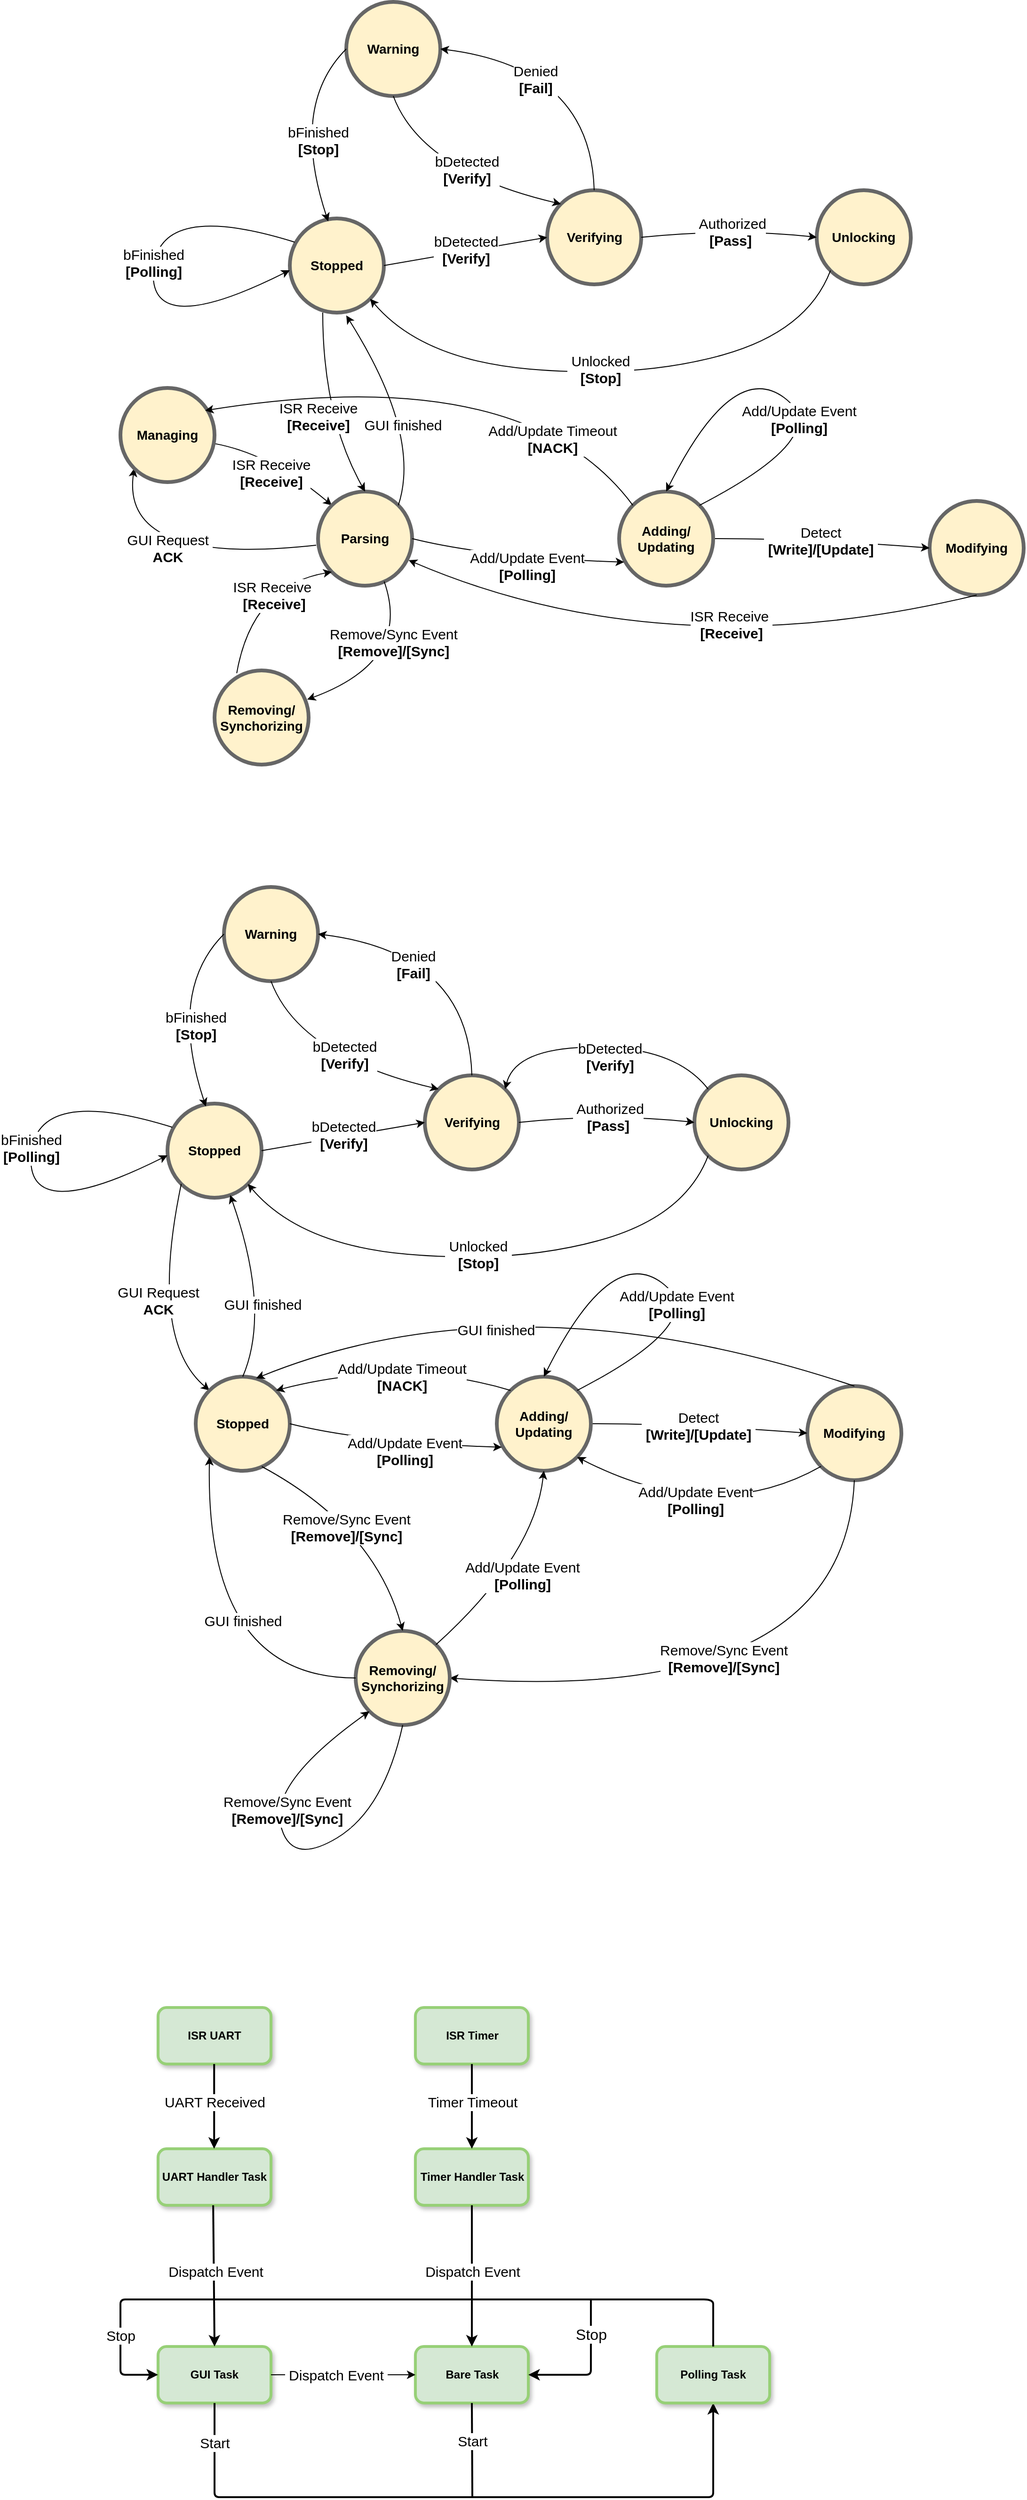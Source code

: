 <mxfile version="22.1.7" type="github">
  <diagram name="Page-1" id="Pe6wvTVroKXz1nydE84b">
    <mxGraphModel dx="584" dy="870" grid="1" gridSize="10" guides="1" tooltips="1" connect="1" arrows="1" fold="1" page="1" pageScale="1" pageWidth="850" pageHeight="1100" math="0" shadow="0">
      <root>
        <mxCell id="0" />
        <mxCell id="1" parent="0" />
        <mxCell id="ro7r4kzSWEUVGJ4_JKQd-2" value="&lt;font style=&quot;font-size: 14px;&quot;&gt;&lt;b&gt;Warning&lt;br&gt;&lt;/b&gt;&lt;/font&gt;" style="ellipse;whiteSpace=wrap;html=1;aspect=fixed;strokeWidth=4;fillColor=#fff2cc;strokeColor=#666666;" parent="1" vertex="1">
          <mxGeometry x="1460" y="190" width="100" height="100" as="geometry" />
        </mxCell>
        <mxCell id="ro7r4kzSWEUVGJ4_JKQd-3" value="&lt;font style=&quot;font-size: 14px;&quot;&gt;&lt;b&gt;Unlocking&lt;/b&gt;&lt;/font&gt;" style="ellipse;whiteSpace=wrap;html=1;aspect=fixed;strokeWidth=4;fillColor=#fff2cc;strokeColor=#666666;" parent="1" vertex="1">
          <mxGeometry x="1960" y="390" width="100" height="100" as="geometry" />
        </mxCell>
        <mxCell id="ro7r4kzSWEUVGJ4_JKQd-4" value="&lt;font style=&quot;font-size: 14px;&quot;&gt;&lt;b&gt;Verifying&lt;/b&gt;&lt;/font&gt;" style="ellipse;whiteSpace=wrap;html=1;aspect=fixed;strokeWidth=4;fillColor=#fff2cc;strokeColor=#666666;" parent="1" vertex="1">
          <mxGeometry x="1673.5" y="390" width="100" height="100" as="geometry" />
        </mxCell>
        <mxCell id="ro7r4kzSWEUVGJ4_JKQd-5" value="&lt;font style=&quot;font-size: 14px;&quot;&gt;&lt;b&gt;Stopped&lt;/b&gt;&lt;/font&gt;" style="ellipse;whiteSpace=wrap;html=1;aspect=fixed;strokeWidth=4;fillColor=#fff2cc;strokeColor=#666666;" parent="1" vertex="1">
          <mxGeometry x="1400" y="420" width="100" height="100" as="geometry" />
        </mxCell>
        <mxCell id="ro7r4kzSWEUVGJ4_JKQd-6" value="" style="curved=1;endArrow=classic;html=1;rounded=0;exitX=0.5;exitY=0;exitDx=0;exitDy=0;entryX=1;entryY=0.5;entryDx=0;entryDy=0;" parent="1" source="ro7r4kzSWEUVGJ4_JKQd-4" target="ro7r4kzSWEUVGJ4_JKQd-2" edge="1">
          <mxGeometry width="50" height="50" relative="1" as="geometry">
            <mxPoint x="1790" y="430" as="sourcePoint" />
            <mxPoint x="1840" y="380" as="targetPoint" />
            <Array as="points">
              <mxPoint x="1720" y="260" />
            </Array>
          </mxGeometry>
        </mxCell>
        <mxCell id="ro7r4kzSWEUVGJ4_JKQd-7" value="&lt;font style=&quot;font-size: 15px;&quot;&gt;Denied&lt;br&gt;&lt;b&gt;[Fail]&lt;/b&gt;&lt;br&gt;&lt;/font&gt;" style="edgeLabel;html=1;align=center;verticalAlign=middle;resizable=0;points=[];" parent="ro7r4kzSWEUVGJ4_JKQd-6" vertex="1" connectable="0">
          <mxGeometry x="0.053" y="5" relative="1" as="geometry">
            <mxPoint x="-35" y="10" as="offset" />
          </mxGeometry>
        </mxCell>
        <mxCell id="ro7r4kzSWEUVGJ4_JKQd-8" value="" style="curved=1;endArrow=classic;html=1;rounded=0;exitX=1;exitY=0.5;exitDx=0;exitDy=0;entryX=0;entryY=0.5;entryDx=0;entryDy=0;" parent="1" source="ro7r4kzSWEUVGJ4_JKQd-4" target="ro7r4kzSWEUVGJ4_JKQd-3" edge="1">
          <mxGeometry width="50" height="50" relative="1" as="geometry">
            <mxPoint x="1790" y="430" as="sourcePoint" />
            <mxPoint x="1840" y="380" as="targetPoint" />
            <Array as="points">
              <mxPoint x="1870" y="430" />
            </Array>
          </mxGeometry>
        </mxCell>
        <mxCell id="ro7r4kzSWEUVGJ4_JKQd-9" value="&lt;span style=&quot;font-size: 15px;&quot;&gt;&amp;nbsp;Authorized&lt;br&gt;&lt;b&gt;[Pass]&lt;/b&gt;&lt;br&gt;&lt;/span&gt;" style="edgeLabel;html=1;align=center;verticalAlign=middle;resizable=0;points=[];" parent="ro7r4kzSWEUVGJ4_JKQd-8" vertex="1" connectable="0">
          <mxGeometry x="0.008" y="2" relative="1" as="geometry">
            <mxPoint y="5" as="offset" />
          </mxGeometry>
        </mxCell>
        <mxCell id="ro7r4kzSWEUVGJ4_JKQd-10" value="" style="curved=1;endArrow=classic;html=1;rounded=0;exitX=1;exitY=0.5;exitDx=0;exitDy=0;entryX=0;entryY=0.5;entryDx=0;entryDy=0;" parent="1" source="ro7r4kzSWEUVGJ4_JKQd-5" target="ro7r4kzSWEUVGJ4_JKQd-4" edge="1">
          <mxGeometry width="50" height="50" relative="1" as="geometry">
            <mxPoint x="1390" y="434.5" as="sourcePoint" />
            <mxPoint x="1525.0" y="434.5" as="targetPoint" />
            <Array as="points" />
          </mxGeometry>
        </mxCell>
        <mxCell id="ro7r4kzSWEUVGJ4_JKQd-11" value="&lt;span style=&quot;font-size: 15px;&quot;&gt;bDetected&lt;br&gt;&lt;b&gt;&amp;nbsp;[Verify]&amp;nbsp;&lt;/b&gt;&lt;br&gt;&lt;/span&gt;" style="edgeLabel;html=1;align=center;verticalAlign=middle;resizable=0;points=[];" parent="ro7r4kzSWEUVGJ4_JKQd-10" vertex="1" connectable="0">
          <mxGeometry x="0.008" y="2" relative="1" as="geometry">
            <mxPoint as="offset" />
          </mxGeometry>
        </mxCell>
        <mxCell id="ro7r4kzSWEUVGJ4_JKQd-12" value="" style="curved=1;endArrow=classic;html=1;rounded=0;exitX=0;exitY=0.5;exitDx=0;exitDy=0;entryX=0.408;entryY=0.031;entryDx=0;entryDy=0;entryPerimeter=0;" parent="1" source="ro7r4kzSWEUVGJ4_JKQd-2" target="ro7r4kzSWEUVGJ4_JKQd-5" edge="1">
          <mxGeometry width="50" height="50" relative="1" as="geometry">
            <mxPoint x="1535" y="334" as="sourcePoint" />
            <mxPoint x="1320" y="180" as="targetPoint" />
            <Array as="points">
              <mxPoint x="1400" y="300" />
            </Array>
          </mxGeometry>
        </mxCell>
        <mxCell id="ro7r4kzSWEUVGJ4_JKQd-13" value="&lt;font style=&quot;font-size: 15px;&quot;&gt;bFinished&lt;br&gt;&lt;b style=&quot;border-color: var(--border-color);&quot;&gt;[Stop]&lt;/b&gt;&lt;br&gt;&lt;/font&gt;" style="edgeLabel;html=1;align=center;verticalAlign=middle;resizable=0;points=[];" parent="ro7r4kzSWEUVGJ4_JKQd-12" vertex="1" connectable="0">
          <mxGeometry x="0.053" y="5" relative="1" as="geometry">
            <mxPoint x="16" y="12" as="offset" />
          </mxGeometry>
        </mxCell>
        <mxCell id="ro7r4kzSWEUVGJ4_JKQd-14" value="" style="curved=1;endArrow=classic;html=1;rounded=0;exitX=0;exitY=1;exitDx=0;exitDy=0;entryX=1;entryY=1;entryDx=0;entryDy=0;" parent="1" source="ro7r4kzSWEUVGJ4_JKQd-3" target="ro7r4kzSWEUVGJ4_JKQd-5" edge="1">
          <mxGeometry width="50" height="50" relative="1" as="geometry">
            <mxPoint x="1890" y="480" as="sourcePoint" />
            <mxPoint x="1790" y="640" as="targetPoint" />
            <Array as="points">
              <mxPoint x="1950" y="540" />
              <mxPoint x="1770" y="590" />
              <mxPoint x="1540" y="570" />
            </Array>
          </mxGeometry>
        </mxCell>
        <mxCell id="ro7r4kzSWEUVGJ4_JKQd-15" value="&lt;font style=&quot;font-size: 15px;&quot;&gt;&amp;nbsp;Unlocked&amp;nbsp;&lt;br&gt;&lt;b&gt;[Stop]&lt;/b&gt;&lt;br&gt;&lt;/font&gt;" style="edgeLabel;html=1;align=center;verticalAlign=middle;resizable=0;points=[];" parent="ro7r4kzSWEUVGJ4_JKQd-14" vertex="1" connectable="0">
          <mxGeometry x="0.053" y="5" relative="1" as="geometry">
            <mxPoint x="5" y="-11" as="offset" />
          </mxGeometry>
        </mxCell>
        <mxCell id="ro7r4kzSWEUVGJ4_JKQd-18" value="" style="curved=1;endArrow=classic;html=1;rounded=0;exitX=0.5;exitY=1;exitDx=0;exitDy=0;entryX=0;entryY=0;entryDx=0;entryDy=0;" parent="1" source="ro7r4kzSWEUVGJ4_JKQd-2" target="ro7r4kzSWEUVGJ4_JKQd-4" edge="1">
          <mxGeometry width="50" height="50" relative="1" as="geometry">
            <mxPoint x="1573.5" y="310" as="sourcePoint" />
            <mxPoint x="1768.5" y="310" as="targetPoint" />
            <Array as="points">
              <mxPoint x="1540" y="370" />
            </Array>
          </mxGeometry>
        </mxCell>
        <mxCell id="ro7r4kzSWEUVGJ4_JKQd-19" value="&lt;span style=&quot;font-size: 15px;&quot;&gt;bDetected&lt;br&gt;&lt;b&gt;[Verify]&lt;/b&gt;&lt;br&gt;&lt;/span&gt;" style="edgeLabel;html=1;align=center;verticalAlign=middle;resizable=0;points=[];" parent="ro7r4kzSWEUVGJ4_JKQd-18" vertex="1" connectable="0">
          <mxGeometry x="0.008" y="2" relative="1" as="geometry">
            <mxPoint x="14" y="-8" as="offset" />
          </mxGeometry>
        </mxCell>
        <mxCell id="ro7r4kzSWEUVGJ4_JKQd-22" value="&lt;span style=&quot;font-size: 14px;&quot;&gt;&lt;b&gt;Modifying&lt;/b&gt;&lt;/span&gt;" style="ellipse;whiteSpace=wrap;html=1;aspect=fixed;strokeWidth=4;fillColor=#fff2cc;strokeColor=#666666;" parent="1" vertex="1">
          <mxGeometry x="2080" y="720" width="100" height="100" as="geometry" />
        </mxCell>
        <mxCell id="ro7r4kzSWEUVGJ4_JKQd-23" value="" style="curved=1;endArrow=classic;html=1;rounded=0;exitX=1;exitY=0.5;exitDx=0;exitDy=0;entryX=0;entryY=0.5;entryDx=0;entryDy=0;" parent="1" source="ro7r4kzSWEUVGJ4_JKQd-36" target="ro7r4kzSWEUVGJ4_JKQd-22" edge="1">
          <mxGeometry width="50" height="50" relative="1" as="geometry">
            <mxPoint x="2316.5" y="810" as="sourcePoint" />
            <mxPoint x="2432.5" y="891" as="targetPoint" />
            <Array as="points">
              <mxPoint x="1950" y="760" />
            </Array>
          </mxGeometry>
        </mxCell>
        <mxCell id="ro7r4kzSWEUVGJ4_JKQd-24" value="&lt;font style=&quot;font-size: 15px;&quot;&gt;Detect&lt;br&gt;&lt;b&gt;&amp;nbsp;[Write]/[Update]&amp;nbsp;&lt;/b&gt;&lt;br&gt;&lt;/font&gt;" style="edgeLabel;html=1;align=center;verticalAlign=middle;resizable=0;points=[];" parent="ro7r4kzSWEUVGJ4_JKQd-23" vertex="1" connectable="0">
          <mxGeometry x="0.053" y="5" relative="1" as="geometry">
            <mxPoint x="-8" y="5" as="offset" />
          </mxGeometry>
        </mxCell>
        <mxCell id="ro7r4kzSWEUVGJ4_JKQd-25" value="" style="curved=1;endArrow=classic;html=1;rounded=0;exitX=0.5;exitY=1;exitDx=0;exitDy=0;entryX=0.963;entryY=0.729;entryDx=0;entryDy=0;entryPerimeter=0;" parent="1" source="ro7r4kzSWEUVGJ4_JKQd-22" target="ro7r4kzSWEUVGJ4_JKQd-33" edge="1">
          <mxGeometry width="50" height="50" relative="1" as="geometry">
            <mxPoint x="2100" y="990" as="sourcePoint" />
            <mxPoint x="1520" y="780" as="targetPoint" />
            <Array as="points">
              <mxPoint x="1800" y="900" />
            </Array>
          </mxGeometry>
        </mxCell>
        <mxCell id="ro7r4kzSWEUVGJ4_JKQd-26" value="&lt;span style=&quot;font-size: 15px;&quot;&gt;ISR Receive&amp;nbsp;&lt;br&gt;&lt;b&gt;[Receive]&lt;/b&gt;&lt;br&gt;&lt;/span&gt;" style="edgeLabel;html=1;align=center;verticalAlign=middle;resizable=0;points=[];" parent="ro7r4kzSWEUVGJ4_JKQd-25" vertex="1" connectable="0">
          <mxGeometry x="0.008" y="2" relative="1" as="geometry">
            <mxPoint x="50" y="-47" as="offset" />
          </mxGeometry>
        </mxCell>
        <mxCell id="ro7r4kzSWEUVGJ4_JKQd-27" value="" style="curved=1;endArrow=classic;html=1;rounded=0;entryX=0;entryY=0;entryDx=0;entryDy=0;" parent="1" source="atUizrfXErrDLRUlG1eM-1" target="ro7r4kzSWEUVGJ4_JKQd-33" edge="1">
          <mxGeometry width="50" height="50" relative="1" as="geometry">
            <mxPoint x="1450" y="520" as="sourcePoint" />
            <mxPoint x="1641" y="753" as="targetPoint" />
            <Array as="points">
              <mxPoint x="1380" y="670" />
            </Array>
          </mxGeometry>
        </mxCell>
        <mxCell id="ro7r4kzSWEUVGJ4_JKQd-28" value="&lt;font style=&quot;font-size: 15px;&quot;&gt;&lt;span style=&quot;border-color: var(--border-color);&quot;&gt;ISR Receive&lt;br&gt;&lt;/span&gt;&lt;b style=&quot;border-color: var(--border-color);&quot;&gt;[Receive]&lt;/b&gt;&lt;br&gt;&lt;/font&gt;" style="edgeLabel;html=1;align=center;verticalAlign=middle;resizable=0;points=[];" parent="ro7r4kzSWEUVGJ4_JKQd-27" vertex="1" connectable="0">
          <mxGeometry x="0.053" y="5" relative="1" as="geometry">
            <mxPoint x="-15" y="14" as="offset" />
          </mxGeometry>
        </mxCell>
        <mxCell id="ro7r4kzSWEUVGJ4_JKQd-29" value="" style="curved=1;endArrow=classic;html=1;rounded=0;exitX=0.051;exitY=0.251;exitDx=0;exitDy=0;entryX=0;entryY=1;entryDx=0;entryDy=0;exitPerimeter=0;" parent="1" source="ro7r4kzSWEUVGJ4_JKQd-5" edge="1">
          <mxGeometry width="50" height="50" relative="1" as="geometry">
            <mxPoint x="1385" y="450" as="sourcePoint" />
            <mxPoint x="1400" y="475" as="targetPoint" />
            <Array as="points">
              <mxPoint x="1260" y="400" />
              <mxPoint x="1250" y="550" />
            </Array>
          </mxGeometry>
        </mxCell>
        <mxCell id="ro7r4kzSWEUVGJ4_JKQd-30" value="&lt;font style=&quot;font-size: 15px;&quot;&gt;bFinished&lt;br&gt;&lt;b style=&quot;border-color: var(--border-color);&quot;&gt;[Polling]&lt;/b&gt;&lt;br&gt;&lt;/font&gt;" style="edgeLabel;html=1;align=center;verticalAlign=middle;resizable=0;points=[];" parent="ro7r4kzSWEUVGJ4_JKQd-29" vertex="1" connectable="0">
          <mxGeometry x="0.053" y="5" relative="1" as="geometry">
            <mxPoint x="-4" y="-29" as="offset" />
          </mxGeometry>
        </mxCell>
        <mxCell id="ro7r4kzSWEUVGJ4_JKQd-31" value="" style="curved=1;endArrow=classic;html=1;rounded=0;exitX=-0.02;exitY=0.57;exitDx=0;exitDy=0;entryX=0;entryY=1;entryDx=0;entryDy=0;exitPerimeter=0;" parent="1" source="ro7r4kzSWEUVGJ4_JKQd-33" target="atUizrfXErrDLRUlG1eM-1" edge="1">
          <mxGeometry width="50" height="50" relative="1" as="geometry">
            <mxPoint x="1380.145" y="719.995" as="sourcePoint" />
            <mxPoint x="1400" y="731.44" as="targetPoint" />
            <Array as="points">
              <mxPoint x="1220" y="790" />
            </Array>
          </mxGeometry>
        </mxCell>
        <mxCell id="ro7r4kzSWEUVGJ4_JKQd-32" value="&lt;font style=&quot;font-size: 15px;&quot;&gt;&amp;nbsp;GUI Request&amp;nbsp;&lt;br&gt;&lt;b&gt;&amp;nbsp;ACK&amp;nbsp;&lt;/b&gt;&lt;br&gt;&lt;/font&gt;" style="edgeLabel;html=1;align=center;verticalAlign=middle;resizable=0;points=[];" parent="ro7r4kzSWEUVGJ4_JKQd-31" vertex="1" connectable="0">
          <mxGeometry x="0.053" y="5" relative="1" as="geometry">
            <mxPoint x="6" y="-20" as="offset" />
          </mxGeometry>
        </mxCell>
        <mxCell id="ro7r4kzSWEUVGJ4_JKQd-33" value="&lt;span style=&quot;font-size: 14px;&quot;&gt;&lt;b&gt;Parsing&lt;/b&gt;&lt;/span&gt;" style="ellipse;whiteSpace=wrap;html=1;aspect=fixed;strokeWidth=4;fillColor=#fff2cc;strokeColor=#666666;" parent="1" vertex="1">
          <mxGeometry x="1430" y="710" width="100" height="100" as="geometry" />
        </mxCell>
        <mxCell id="ro7r4kzSWEUVGJ4_JKQd-35" value="&lt;span style=&quot;font-size: 14px;&quot;&gt;&lt;b&gt;Removing/&lt;br&gt;Synchorizing&lt;br&gt;&lt;/b&gt;&lt;/span&gt;" style="ellipse;whiteSpace=wrap;html=1;aspect=fixed;strokeWidth=4;fillColor=#fff2cc;strokeColor=#666666;" parent="1" vertex="1">
          <mxGeometry x="1320" y="900" width="100" height="100" as="geometry" />
        </mxCell>
        <mxCell id="ro7r4kzSWEUVGJ4_JKQd-36" value="&lt;b style=&quot;border-color: var(--border-color); font-size: 14px;&quot;&gt;Adding/&lt;br&gt;Updating&lt;br&gt;&lt;/b&gt;" style="ellipse;whiteSpace=wrap;html=1;aspect=fixed;strokeWidth=4;fillColor=#fff2cc;strokeColor=#666666;" parent="1" vertex="1">
          <mxGeometry x="1750" y="710" width="100" height="100" as="geometry" />
        </mxCell>
        <mxCell id="ro7r4kzSWEUVGJ4_JKQd-37" value="" style="curved=1;endArrow=classic;html=1;rounded=0;exitX=1;exitY=0.5;exitDx=0;exitDy=0;entryX=0.053;entryY=0.75;entryDx=0;entryDy=0;entryPerimeter=0;" parent="1" source="ro7r4kzSWEUVGJ4_JKQd-33" target="ro7r4kzSWEUVGJ4_JKQd-36" edge="1">
          <mxGeometry width="50" height="50" relative="1" as="geometry">
            <mxPoint x="1530" y="770" as="sourcePoint" />
            <mxPoint x="1717" y="680" as="targetPoint" />
            <Array as="points">
              <mxPoint x="1610" y="780" />
            </Array>
          </mxGeometry>
        </mxCell>
        <mxCell id="ro7r4kzSWEUVGJ4_JKQd-38" value="&lt;font style=&quot;font-size: 15px;&quot;&gt;Add/Update Event&lt;br&gt;&lt;b&gt;&amp;nbsp;[Polling]&amp;nbsp;&lt;/b&gt;&lt;br&gt;&lt;/font&gt;" style="edgeLabel;html=1;align=center;verticalAlign=middle;resizable=0;points=[];" parent="ro7r4kzSWEUVGJ4_JKQd-37" vertex="1" connectable="0">
          <mxGeometry x="0.053" y="5" relative="1" as="geometry">
            <mxPoint x="4" y="12" as="offset" />
          </mxGeometry>
        </mxCell>
        <mxCell id="ro7r4kzSWEUVGJ4_JKQd-39" value="" style="curved=1;endArrow=classic;html=1;rounded=0;entryX=0;entryY=1;entryDx=0;entryDy=0;exitX=0.236;exitY=0.029;exitDx=0;exitDy=0;exitPerimeter=0;" parent="1" source="ro7r4kzSWEUVGJ4_JKQd-35" target="ro7r4kzSWEUVGJ4_JKQd-33" edge="1">
          <mxGeometry width="50" height="50" relative="1" as="geometry">
            <mxPoint x="1625.64" y="840" as="sourcePoint" />
            <mxPoint x="1459.995" y="909.645" as="targetPoint" />
            <Array as="points">
              <mxPoint x="1360" y="810" />
            </Array>
          </mxGeometry>
        </mxCell>
        <mxCell id="ro7r4kzSWEUVGJ4_JKQd-40" value="&lt;span style=&quot;font-size: 15px;&quot;&gt;ISR Receive&amp;nbsp;&lt;br&gt;&lt;b&gt;[Receive]&lt;/b&gt;&lt;br&gt;&lt;/span&gt;" style="edgeLabel;html=1;align=center;verticalAlign=middle;resizable=0;points=[];" parent="ro7r4kzSWEUVGJ4_JKQd-39" vertex="1" connectable="0">
          <mxGeometry x="0.008" y="2" relative="1" as="geometry">
            <mxPoint x="25" y="7" as="offset" />
          </mxGeometry>
        </mxCell>
        <mxCell id="ro7r4kzSWEUVGJ4_JKQd-41" value="" style="curved=1;endArrow=classic;html=1;rounded=0;exitX=0.703;exitY=0.955;exitDx=0;exitDy=0;entryX=0.985;entryY=0.309;entryDx=0;entryDy=0;exitPerimeter=0;entryPerimeter=0;" parent="1" source="ro7r4kzSWEUVGJ4_JKQd-33" target="ro7r4kzSWEUVGJ4_JKQd-35" edge="1">
          <mxGeometry width="50" height="50" relative="1" as="geometry">
            <mxPoint x="1521.995" y="935.355" as="sourcePoint" />
            <mxPoint x="1753.64" y="940" as="targetPoint" />
            <Array as="points">
              <mxPoint x="1530" y="890" />
            </Array>
          </mxGeometry>
        </mxCell>
        <mxCell id="ro7r4kzSWEUVGJ4_JKQd-42" value="&lt;font style=&quot;font-size: 15px;&quot;&gt;Remove/Sync Event&lt;br&gt;&lt;b&gt;&amp;nbsp;[Remove]/[Sync]&amp;nbsp;&lt;/b&gt;&lt;br&gt;&lt;/font&gt;" style="edgeLabel;html=1;align=center;verticalAlign=middle;resizable=0;points=[];" parent="ro7r4kzSWEUVGJ4_JKQd-41" vertex="1" connectable="0">
          <mxGeometry x="0.053" y="5" relative="1" as="geometry">
            <mxPoint x="-3" y="-32" as="offset" />
          </mxGeometry>
        </mxCell>
        <mxCell id="atUizrfXErrDLRUlG1eM-1" value="&lt;span style=&quot;font-size: 14px;&quot;&gt;&lt;b&gt;Managing&lt;/b&gt;&lt;/span&gt;" style="ellipse;whiteSpace=wrap;html=1;aspect=fixed;strokeWidth=4;fillColor=#fff2cc;strokeColor=#666666;" parent="1" vertex="1">
          <mxGeometry x="1220" y="600" width="100" height="100" as="geometry" />
        </mxCell>
        <mxCell id="atUizrfXErrDLRUlG1eM-2" value="" style="curved=1;endArrow=classic;html=1;rounded=0;exitX=1;exitY=0;exitDx=0;exitDy=0;entryX=0.6;entryY=1.03;entryDx=0;entryDy=0;entryPerimeter=0;" parent="1" source="ro7r4kzSWEUVGJ4_JKQd-33" target="ro7r4kzSWEUVGJ4_JKQd-5" edge="1">
          <mxGeometry width="50" height="50" relative="1" as="geometry">
            <mxPoint x="1455" y="735" as="sourcePoint" />
            <mxPoint x="1280" y="710" as="targetPoint" />
            <Array as="points">
              <mxPoint x="1540" y="650" />
            </Array>
          </mxGeometry>
        </mxCell>
        <mxCell id="atUizrfXErrDLRUlG1eM-3" value="&lt;font style=&quot;font-size: 15px;&quot;&gt;GUI finished&lt;br&gt;&lt;/font&gt;" style="edgeLabel;html=1;align=center;verticalAlign=middle;resizable=0;points=[];" parent="atUizrfXErrDLRUlG1eM-2" vertex="1" connectable="0">
          <mxGeometry x="0.053" y="5" relative="1" as="geometry">
            <mxPoint x="6" y="22" as="offset" />
          </mxGeometry>
        </mxCell>
        <mxCell id="atUizrfXErrDLRUlG1eM-4" value="" style="curved=1;endArrow=classic;html=1;rounded=0;entryX=0.5;entryY=0;entryDx=0;entryDy=0;exitX=0.35;exitY=1;exitDx=0;exitDy=0;exitPerimeter=0;" parent="1" source="ro7r4kzSWEUVGJ4_JKQd-5" target="ro7r4kzSWEUVGJ4_JKQd-33" edge="1">
          <mxGeometry width="50" height="50" relative="1" as="geometry">
            <mxPoint x="1329" y="651" as="sourcePoint" />
            <mxPoint x="1490" y="720" as="targetPoint" />
            <Array as="points">
              <mxPoint x="1435" y="630" />
            </Array>
          </mxGeometry>
        </mxCell>
        <mxCell id="atUizrfXErrDLRUlG1eM-5" value="&lt;font style=&quot;font-size: 15px;&quot;&gt;&lt;span style=&quot;border-color: var(--border-color);&quot;&gt;ISR Receive&lt;br&gt;&lt;/span&gt;&lt;b style=&quot;border-color: var(--border-color);&quot;&gt;[Receive]&lt;/b&gt;&lt;br&gt;&lt;/font&gt;" style="edgeLabel;html=1;align=center;verticalAlign=middle;resizable=0;points=[];" parent="atUizrfXErrDLRUlG1eM-4" vertex="1" connectable="0">
          <mxGeometry x="0.053" y="5" relative="1" as="geometry">
            <mxPoint x="-10" y="4" as="offset" />
          </mxGeometry>
        </mxCell>
        <mxCell id="oxma-z_TLaOVV012BuKe-1" value="" style="curved=1;endArrow=classic;html=1;rounded=0;entryX=0.5;entryY=0;entryDx=0;entryDy=0;exitX=1;exitY=0;exitDx=0;exitDy=0;" parent="1" source="ro7r4kzSWEUVGJ4_JKQd-36" target="ro7r4kzSWEUVGJ4_JKQd-36" edge="1">
          <mxGeometry width="50" height="50" relative="1" as="geometry">
            <mxPoint x="1830" y="720" as="sourcePoint" />
            <mxPoint x="2050" y="650" as="targetPoint" />
            <Array as="points">
              <mxPoint x="1980" y="650" />
              <mxPoint x="1870" y="570" />
            </Array>
          </mxGeometry>
        </mxCell>
        <mxCell id="oxma-z_TLaOVV012BuKe-2" value="&lt;font style=&quot;font-size: 15px;&quot;&gt;Add/Update Event&lt;br&gt;&lt;b style=&quot;border-color: var(--border-color);&quot;&gt;[Polling]&lt;/b&gt;&lt;br&gt;&lt;/font&gt;" style="edgeLabel;html=1;align=center;verticalAlign=middle;resizable=0;points=[];" parent="oxma-z_TLaOVV012BuKe-1" vertex="1" connectable="0">
          <mxGeometry x="0.053" y="5" relative="1" as="geometry">
            <mxPoint x="26" y="24" as="offset" />
          </mxGeometry>
        </mxCell>
        <mxCell id="oxma-z_TLaOVV012BuKe-3" value="" style="curved=1;endArrow=classic;html=1;rounded=0;exitX=0;exitY=0;exitDx=0;exitDy=0;entryX=0.9;entryY=0.24;entryDx=0;entryDy=0;entryPerimeter=0;" parent="1" source="ro7r4kzSWEUVGJ4_JKQd-36" target="atUizrfXErrDLRUlG1eM-1" edge="1">
          <mxGeometry width="50" height="50" relative="1" as="geometry">
            <mxPoint x="1745" y="685" as="sourcePoint" />
            <mxPoint x="1740" y="715" as="targetPoint" />
            <Array as="points">
              <mxPoint x="1650" y="570" />
            </Array>
          </mxGeometry>
        </mxCell>
        <mxCell id="oxma-z_TLaOVV012BuKe-4" value="&lt;font style=&quot;font-size: 15px;&quot;&gt;&lt;span style=&quot;border-color: var(--border-color);&quot;&gt;Add/Update Timeout&lt;br&gt;&lt;/span&gt;&lt;b style=&quot;border-color: var(--border-color);&quot;&gt;[NACK]&lt;/b&gt;&lt;br&gt;&lt;/font&gt;" style="edgeLabel;html=1;align=center;verticalAlign=middle;resizable=0;points=[];" parent="oxma-z_TLaOVV012BuKe-3" vertex="1" connectable="0">
          <mxGeometry x="0.053" y="5" relative="1" as="geometry">
            <mxPoint x="117" y="65" as="offset" />
          </mxGeometry>
        </mxCell>
        <mxCell id="ZXlB6L27Q2zz3t3cThmb-1" value="&lt;font style=&quot;font-size: 14px;&quot;&gt;&lt;b&gt;Warning&lt;br&gt;&lt;/b&gt;&lt;/font&gt;" style="ellipse;whiteSpace=wrap;html=1;aspect=fixed;strokeWidth=4;fillColor=#fff2cc;strokeColor=#666666;" vertex="1" parent="1">
          <mxGeometry x="1330" y="1130" width="100" height="100" as="geometry" />
        </mxCell>
        <mxCell id="ZXlB6L27Q2zz3t3cThmb-2" value="&lt;font style=&quot;font-size: 14px;&quot;&gt;&lt;b&gt;Unlocking&lt;/b&gt;&lt;/font&gt;" style="ellipse;whiteSpace=wrap;html=1;aspect=fixed;strokeWidth=4;fillColor=#fff2cc;strokeColor=#666666;" vertex="1" parent="1">
          <mxGeometry x="1830" y="1330" width="100" height="100" as="geometry" />
        </mxCell>
        <mxCell id="ZXlB6L27Q2zz3t3cThmb-3" value="&lt;font style=&quot;font-size: 14px;&quot;&gt;&lt;b&gt;Verifying&lt;/b&gt;&lt;/font&gt;" style="ellipse;whiteSpace=wrap;html=1;aspect=fixed;strokeWidth=4;fillColor=#fff2cc;strokeColor=#666666;" vertex="1" parent="1">
          <mxGeometry x="1543.5" y="1330" width="100" height="100" as="geometry" />
        </mxCell>
        <mxCell id="ZXlB6L27Q2zz3t3cThmb-4" value="&lt;font style=&quot;font-size: 14px;&quot;&gt;&lt;b&gt;Stopped&lt;/b&gt;&lt;/font&gt;" style="ellipse;whiteSpace=wrap;html=1;aspect=fixed;strokeWidth=4;fillColor=#fff2cc;strokeColor=#666666;" vertex="1" parent="1">
          <mxGeometry x="1270" y="1360" width="100" height="100" as="geometry" />
        </mxCell>
        <mxCell id="ZXlB6L27Q2zz3t3cThmb-5" value="" style="curved=1;endArrow=classic;html=1;rounded=0;exitX=0.5;exitY=0;exitDx=0;exitDy=0;entryX=1;entryY=0.5;entryDx=0;entryDy=0;" edge="1" parent="1" source="ZXlB6L27Q2zz3t3cThmb-3" target="ZXlB6L27Q2zz3t3cThmb-1">
          <mxGeometry width="50" height="50" relative="1" as="geometry">
            <mxPoint x="1660" y="1370" as="sourcePoint" />
            <mxPoint x="1710" y="1320" as="targetPoint" />
            <Array as="points">
              <mxPoint x="1590" y="1200" />
            </Array>
          </mxGeometry>
        </mxCell>
        <mxCell id="ZXlB6L27Q2zz3t3cThmb-6" value="&lt;font style=&quot;font-size: 15px;&quot;&gt;Denied&lt;br&gt;&lt;b&gt;[Fail]&lt;/b&gt;&lt;br&gt;&lt;/font&gt;" style="edgeLabel;html=1;align=center;verticalAlign=middle;resizable=0;points=[];" vertex="1" connectable="0" parent="ZXlB6L27Q2zz3t3cThmb-5">
          <mxGeometry x="0.053" y="5" relative="1" as="geometry">
            <mxPoint x="-35" y="10" as="offset" />
          </mxGeometry>
        </mxCell>
        <mxCell id="ZXlB6L27Q2zz3t3cThmb-7" value="" style="curved=1;endArrow=classic;html=1;rounded=0;exitX=1;exitY=0.5;exitDx=0;exitDy=0;entryX=0;entryY=0.5;entryDx=0;entryDy=0;" edge="1" parent="1" source="ZXlB6L27Q2zz3t3cThmb-3" target="ZXlB6L27Q2zz3t3cThmb-2">
          <mxGeometry width="50" height="50" relative="1" as="geometry">
            <mxPoint x="1660" y="1370" as="sourcePoint" />
            <mxPoint x="1710" y="1320" as="targetPoint" />
            <Array as="points">
              <mxPoint x="1740" y="1370" />
            </Array>
          </mxGeometry>
        </mxCell>
        <mxCell id="ZXlB6L27Q2zz3t3cThmb-8" value="&lt;span style=&quot;font-size: 15px;&quot;&gt;&amp;nbsp;Authorized&lt;br&gt;&lt;b&gt;[Pass]&lt;/b&gt;&lt;br&gt;&lt;/span&gt;" style="edgeLabel;html=1;align=center;verticalAlign=middle;resizable=0;points=[];" vertex="1" connectable="0" parent="ZXlB6L27Q2zz3t3cThmb-7">
          <mxGeometry x="0.008" y="2" relative="1" as="geometry">
            <mxPoint y="5" as="offset" />
          </mxGeometry>
        </mxCell>
        <mxCell id="ZXlB6L27Q2zz3t3cThmb-9" value="" style="curved=1;endArrow=classic;html=1;rounded=0;exitX=1;exitY=0.5;exitDx=0;exitDy=0;entryX=0;entryY=0.5;entryDx=0;entryDy=0;" edge="1" parent="1" source="ZXlB6L27Q2zz3t3cThmb-4" target="ZXlB6L27Q2zz3t3cThmb-3">
          <mxGeometry width="50" height="50" relative="1" as="geometry">
            <mxPoint x="1260" y="1374.5" as="sourcePoint" />
            <mxPoint x="1395.0" y="1374.5" as="targetPoint" />
            <Array as="points" />
          </mxGeometry>
        </mxCell>
        <mxCell id="ZXlB6L27Q2zz3t3cThmb-10" value="&lt;span style=&quot;font-size: 15px;&quot;&gt;bDetected&lt;br&gt;&lt;b&gt;&amp;nbsp;[Verify]&amp;nbsp;&lt;/b&gt;&lt;br&gt;&lt;/span&gt;" style="edgeLabel;html=1;align=center;verticalAlign=middle;resizable=0;points=[];" vertex="1" connectable="0" parent="ZXlB6L27Q2zz3t3cThmb-9">
          <mxGeometry x="0.008" y="2" relative="1" as="geometry">
            <mxPoint as="offset" />
          </mxGeometry>
        </mxCell>
        <mxCell id="ZXlB6L27Q2zz3t3cThmb-11" value="" style="curved=1;endArrow=classic;html=1;rounded=0;exitX=0;exitY=0.5;exitDx=0;exitDy=0;entryX=0.408;entryY=0.031;entryDx=0;entryDy=0;entryPerimeter=0;" edge="1" parent="1" source="ZXlB6L27Q2zz3t3cThmb-1" target="ZXlB6L27Q2zz3t3cThmb-4">
          <mxGeometry width="50" height="50" relative="1" as="geometry">
            <mxPoint x="1405" y="1274" as="sourcePoint" />
            <mxPoint x="1190" y="1120" as="targetPoint" />
            <Array as="points">
              <mxPoint x="1270" y="1240" />
            </Array>
          </mxGeometry>
        </mxCell>
        <mxCell id="ZXlB6L27Q2zz3t3cThmb-12" value="&lt;font style=&quot;font-size: 15px;&quot;&gt;bFinished&lt;br&gt;&lt;b style=&quot;border-color: var(--border-color);&quot;&gt;[Stop]&lt;/b&gt;&lt;br&gt;&lt;/font&gt;" style="edgeLabel;html=1;align=center;verticalAlign=middle;resizable=0;points=[];" vertex="1" connectable="0" parent="ZXlB6L27Q2zz3t3cThmb-11">
          <mxGeometry x="0.053" y="5" relative="1" as="geometry">
            <mxPoint x="16" y="12" as="offset" />
          </mxGeometry>
        </mxCell>
        <mxCell id="ZXlB6L27Q2zz3t3cThmb-13" value="" style="curved=1;endArrow=classic;html=1;rounded=0;exitX=0;exitY=1;exitDx=0;exitDy=0;entryX=1;entryY=1;entryDx=0;entryDy=0;" edge="1" parent="1" source="ZXlB6L27Q2zz3t3cThmb-2" target="ZXlB6L27Q2zz3t3cThmb-4">
          <mxGeometry width="50" height="50" relative="1" as="geometry">
            <mxPoint x="1760" y="1420" as="sourcePoint" />
            <mxPoint x="1660" y="1580" as="targetPoint" />
            <Array as="points">
              <mxPoint x="1820" y="1480" />
              <mxPoint x="1640" y="1530" />
              <mxPoint x="1410" y="1510" />
            </Array>
          </mxGeometry>
        </mxCell>
        <mxCell id="ZXlB6L27Q2zz3t3cThmb-14" value="&lt;font style=&quot;font-size: 15px;&quot;&gt;&amp;nbsp;Unlocked&amp;nbsp;&lt;br&gt;&lt;b&gt;[Stop]&lt;/b&gt;&lt;br&gt;&lt;/font&gt;" style="edgeLabel;html=1;align=center;verticalAlign=middle;resizable=0;points=[];" vertex="1" connectable="0" parent="ZXlB6L27Q2zz3t3cThmb-13">
          <mxGeometry x="0.053" y="5" relative="1" as="geometry">
            <mxPoint x="5" y="-11" as="offset" />
          </mxGeometry>
        </mxCell>
        <mxCell id="ZXlB6L27Q2zz3t3cThmb-15" value="" style="curved=1;endArrow=classic;html=1;rounded=0;exitX=0.5;exitY=1;exitDx=0;exitDy=0;entryX=0;entryY=0;entryDx=0;entryDy=0;" edge="1" parent="1" source="ZXlB6L27Q2zz3t3cThmb-1" target="ZXlB6L27Q2zz3t3cThmb-3">
          <mxGeometry width="50" height="50" relative="1" as="geometry">
            <mxPoint x="1443.5" y="1250" as="sourcePoint" />
            <mxPoint x="1638.5" y="1250" as="targetPoint" />
            <Array as="points">
              <mxPoint x="1410" y="1310" />
            </Array>
          </mxGeometry>
        </mxCell>
        <mxCell id="ZXlB6L27Q2zz3t3cThmb-16" value="&lt;span style=&quot;font-size: 15px;&quot;&gt;bDetected&lt;br&gt;&lt;b&gt;[Verify]&lt;/b&gt;&lt;br&gt;&lt;/span&gt;" style="edgeLabel;html=1;align=center;verticalAlign=middle;resizable=0;points=[];" vertex="1" connectable="0" parent="ZXlB6L27Q2zz3t3cThmb-15">
          <mxGeometry x="0.008" y="2" relative="1" as="geometry">
            <mxPoint x="14" y="-8" as="offset" />
          </mxGeometry>
        </mxCell>
        <mxCell id="ZXlB6L27Q2zz3t3cThmb-17" value="&lt;span style=&quot;font-size: 14px;&quot;&gt;&lt;b&gt;Modifying&lt;/b&gt;&lt;/span&gt;" style="ellipse;whiteSpace=wrap;html=1;aspect=fixed;strokeWidth=4;fillColor=#fff2cc;strokeColor=#666666;" vertex="1" parent="1">
          <mxGeometry x="1950" y="1660" width="100" height="100" as="geometry" />
        </mxCell>
        <mxCell id="ZXlB6L27Q2zz3t3cThmb-18" value="" style="curved=1;endArrow=classic;html=1;rounded=0;exitX=1;exitY=0.5;exitDx=0;exitDy=0;entryX=0;entryY=0.5;entryDx=0;entryDy=0;" edge="1" parent="1" source="ZXlB6L27Q2zz3t3cThmb-30" target="ZXlB6L27Q2zz3t3cThmb-17">
          <mxGeometry width="50" height="50" relative="1" as="geometry">
            <mxPoint x="2186.5" y="1750" as="sourcePoint" />
            <mxPoint x="2302.5" y="1831" as="targetPoint" />
            <Array as="points">
              <mxPoint x="1820" y="1700" />
            </Array>
          </mxGeometry>
        </mxCell>
        <mxCell id="ZXlB6L27Q2zz3t3cThmb-19" value="&lt;font style=&quot;font-size: 15px;&quot;&gt;Detect&lt;br&gt;&lt;b&gt;&amp;nbsp;[Write]/[Update]&amp;nbsp;&lt;/b&gt;&lt;br&gt;&lt;/font&gt;" style="edgeLabel;html=1;align=center;verticalAlign=middle;resizable=0;points=[];" vertex="1" connectable="0" parent="ZXlB6L27Q2zz3t3cThmb-18">
          <mxGeometry x="0.053" y="5" relative="1" as="geometry">
            <mxPoint x="-8" y="5" as="offset" />
          </mxGeometry>
        </mxCell>
        <mxCell id="ZXlB6L27Q2zz3t3cThmb-20" value="" style="curved=1;endArrow=classic;html=1;rounded=0;exitX=0.5;exitY=1;exitDx=0;exitDy=0;entryX=1;entryY=0.5;entryDx=0;entryDy=0;" edge="1" parent="1" source="ZXlB6L27Q2zz3t3cThmb-17" target="ZXlB6L27Q2zz3t3cThmb-29">
          <mxGeometry width="50" height="50" relative="1" as="geometry">
            <mxPoint x="1970" y="1930" as="sourcePoint" />
            <mxPoint x="1390" y="1720" as="targetPoint" />
            <Array as="points">
              <mxPoint x="1990" y="2000" />
            </Array>
          </mxGeometry>
        </mxCell>
        <mxCell id="ZXlB6L27Q2zz3t3cThmb-21" value="&lt;font style=&quot;font-size: 15px;&quot;&gt;Remove/Sync Event&lt;br style=&quot;border-color: var(--border-color);&quot;&gt;&lt;/font&gt;&lt;b style=&quot;border-color: var(--border-color); font-size: 15px;&quot;&gt;&amp;nbsp;[Remove]/[Sync]&amp;nbsp;&lt;/b&gt;&lt;span style=&quot;font-size: 15px;&quot;&gt;&lt;br&gt;&lt;/span&gt;" style="edgeLabel;html=1;align=center;verticalAlign=middle;resizable=0;points=[];" vertex="1" connectable="0" parent="ZXlB6L27Q2zz3t3cThmb-20">
          <mxGeometry x="0.008" y="2" relative="1" as="geometry">
            <mxPoint x="-36" y="-47" as="offset" />
          </mxGeometry>
        </mxCell>
        <mxCell id="ZXlB6L27Q2zz3t3cThmb-22" value="" style="curved=1;endArrow=classic;html=1;rounded=0;entryX=0;entryY=0;entryDx=0;entryDy=0;exitX=0;exitY=1;exitDx=0;exitDy=0;" edge="1" parent="1" source="ZXlB6L27Q2zz3t3cThmb-4" target="ZXlB6L27Q2zz3t3cThmb-28">
          <mxGeometry width="50" height="50" relative="1" as="geometry">
            <mxPoint x="1320" y="1460" as="sourcePoint" />
            <mxPoint x="1511" y="1693" as="targetPoint" />
            <Array as="points">
              <mxPoint x="1250" y="1610" />
            </Array>
          </mxGeometry>
        </mxCell>
        <mxCell id="ZXlB6L27Q2zz3t3cThmb-23" value="&lt;font style=&quot;font-size: 15px;&quot;&gt;&amp;nbsp;GUI Request&amp;nbsp;&lt;br style=&quot;border-color: var(--border-color);&quot;&gt;&lt;b style=&quot;border-color: var(--border-color);&quot;&gt;&amp;nbsp;ACK&amp;nbsp;&lt;/b&gt;&lt;br&gt;&lt;/font&gt;" style="edgeLabel;html=1;align=center;verticalAlign=middle;resizable=0;points=[];" vertex="1" connectable="0" parent="ZXlB6L27Q2zz3t3cThmb-22">
          <mxGeometry x="0.053" y="5" relative="1" as="geometry">
            <mxPoint x="-2" y="-8" as="offset" />
          </mxGeometry>
        </mxCell>
        <mxCell id="ZXlB6L27Q2zz3t3cThmb-24" value="" style="curved=1;endArrow=classic;html=1;rounded=0;exitX=0.051;exitY=0.251;exitDx=0;exitDy=0;entryX=0;entryY=1;entryDx=0;entryDy=0;exitPerimeter=0;" edge="1" parent="1" source="ZXlB6L27Q2zz3t3cThmb-4">
          <mxGeometry width="50" height="50" relative="1" as="geometry">
            <mxPoint x="1255" y="1390" as="sourcePoint" />
            <mxPoint x="1270" y="1415" as="targetPoint" />
            <Array as="points">
              <mxPoint x="1130" y="1340" />
              <mxPoint x="1120" y="1490" />
            </Array>
          </mxGeometry>
        </mxCell>
        <mxCell id="ZXlB6L27Q2zz3t3cThmb-25" value="&lt;font style=&quot;font-size: 15px;&quot;&gt;bFinished&lt;br&gt;&lt;b style=&quot;border-color: var(--border-color);&quot;&gt;[Polling]&lt;/b&gt;&lt;br&gt;&lt;/font&gt;" style="edgeLabel;html=1;align=center;verticalAlign=middle;resizable=0;points=[];" vertex="1" connectable="0" parent="ZXlB6L27Q2zz3t3cThmb-24">
          <mxGeometry x="0.053" y="5" relative="1" as="geometry">
            <mxPoint x="-4" y="-29" as="offset" />
          </mxGeometry>
        </mxCell>
        <mxCell id="ZXlB6L27Q2zz3t3cThmb-28" value="&lt;span style=&quot;font-size: 14px;&quot;&gt;&lt;b&gt;Stopped&lt;/b&gt;&lt;/span&gt;" style="ellipse;whiteSpace=wrap;html=1;aspect=fixed;strokeWidth=4;fillColor=#fff2cc;strokeColor=#666666;" vertex="1" parent="1">
          <mxGeometry x="1300" y="1650" width="100" height="100" as="geometry" />
        </mxCell>
        <mxCell id="ZXlB6L27Q2zz3t3cThmb-29" value="&lt;span style=&quot;font-size: 14px;&quot;&gt;&lt;b&gt;Removing/&lt;br&gt;Synchorizing&lt;br&gt;&lt;/b&gt;&lt;/span&gt;" style="ellipse;whiteSpace=wrap;html=1;aspect=fixed;strokeWidth=4;fillColor=#fff2cc;strokeColor=#666666;" vertex="1" parent="1">
          <mxGeometry x="1470" y="1920" width="100" height="100" as="geometry" />
        </mxCell>
        <mxCell id="ZXlB6L27Q2zz3t3cThmb-30" value="&lt;b style=&quot;border-color: var(--border-color); font-size: 14px;&quot;&gt;Adding/&lt;br&gt;Updating&lt;br&gt;&lt;/b&gt;" style="ellipse;whiteSpace=wrap;html=1;aspect=fixed;strokeWidth=4;fillColor=#fff2cc;strokeColor=#666666;" vertex="1" parent="1">
          <mxGeometry x="1620" y="1650" width="100" height="100" as="geometry" />
        </mxCell>
        <mxCell id="ZXlB6L27Q2zz3t3cThmb-31" value="" style="curved=1;endArrow=classic;html=1;rounded=0;exitX=1;exitY=0.5;exitDx=0;exitDy=0;entryX=0.053;entryY=0.75;entryDx=0;entryDy=0;entryPerimeter=0;" edge="1" parent="1" source="ZXlB6L27Q2zz3t3cThmb-28" target="ZXlB6L27Q2zz3t3cThmb-30">
          <mxGeometry width="50" height="50" relative="1" as="geometry">
            <mxPoint x="1400" y="1710" as="sourcePoint" />
            <mxPoint x="1587" y="1620" as="targetPoint" />
            <Array as="points">
              <mxPoint x="1480" y="1720" />
            </Array>
          </mxGeometry>
        </mxCell>
        <mxCell id="ZXlB6L27Q2zz3t3cThmb-32" value="&lt;font style=&quot;font-size: 15px;&quot;&gt;Add/Update Event&lt;br&gt;&lt;b&gt;&amp;nbsp;[Polling]&amp;nbsp;&lt;/b&gt;&lt;br&gt;&lt;/font&gt;" style="edgeLabel;html=1;align=center;verticalAlign=middle;resizable=0;points=[];" vertex="1" connectable="0" parent="ZXlB6L27Q2zz3t3cThmb-31">
          <mxGeometry x="0.053" y="5" relative="1" as="geometry">
            <mxPoint x="4" y="12" as="offset" />
          </mxGeometry>
        </mxCell>
        <mxCell id="ZXlB6L27Q2zz3t3cThmb-33" value="" style="curved=1;endArrow=classic;html=1;rounded=0;entryX=0;entryY=1;entryDx=0;entryDy=0;exitX=0;exitY=0.5;exitDx=0;exitDy=0;" edge="1" parent="1" source="ZXlB6L27Q2zz3t3cThmb-29" target="ZXlB6L27Q2zz3t3cThmb-28">
          <mxGeometry width="50" height="50" relative="1" as="geometry">
            <mxPoint x="1495.64" y="1780" as="sourcePoint" />
            <mxPoint x="1329.995" y="1849.645" as="targetPoint" />
            <Array as="points">
              <mxPoint x="1310" y="1970" />
            </Array>
          </mxGeometry>
        </mxCell>
        <mxCell id="ZXlB6L27Q2zz3t3cThmb-34" value="&lt;span style=&quot;font-size: 15px;&quot;&gt;GUI finished&lt;br&gt;&lt;/span&gt;" style="edgeLabel;html=1;align=center;verticalAlign=middle;resizable=0;points=[];" vertex="1" connectable="0" parent="ZXlB6L27Q2zz3t3cThmb-33">
          <mxGeometry x="0.008" y="2" relative="1" as="geometry">
            <mxPoint x="41" y="-22" as="offset" />
          </mxGeometry>
        </mxCell>
        <mxCell id="ZXlB6L27Q2zz3t3cThmb-35" value="" style="curved=1;endArrow=classic;html=1;rounded=0;exitX=0.703;exitY=0.955;exitDx=0;exitDy=0;entryX=0.5;entryY=0;entryDx=0;entryDy=0;exitPerimeter=0;" edge="1" parent="1" source="ZXlB6L27Q2zz3t3cThmb-28" target="ZXlB6L27Q2zz3t3cThmb-29">
          <mxGeometry width="50" height="50" relative="1" as="geometry">
            <mxPoint x="1391.995" y="1875.355" as="sourcePoint" />
            <mxPoint x="1623.64" y="1880" as="targetPoint" />
            <Array as="points">
              <mxPoint x="1490" y="1810" />
            </Array>
          </mxGeometry>
        </mxCell>
        <mxCell id="ZXlB6L27Q2zz3t3cThmb-36" value="&lt;font style=&quot;font-size: 15px;&quot;&gt;Remove/Sync Event&lt;br&gt;&lt;b&gt;&amp;nbsp;[Remove]/[Sync]&amp;nbsp;&lt;/b&gt;&lt;br&gt;&lt;/font&gt;" style="edgeLabel;html=1;align=center;verticalAlign=middle;resizable=0;points=[];" vertex="1" connectable="0" parent="ZXlB6L27Q2zz3t3cThmb-35">
          <mxGeometry x="0.053" y="5" relative="1" as="geometry">
            <mxPoint x="-29" y="6" as="offset" />
          </mxGeometry>
        </mxCell>
        <mxCell id="ZXlB6L27Q2zz3t3cThmb-38" value="" style="curved=1;endArrow=classic;html=1;rounded=0;exitX=0.5;exitY=0;exitDx=0;exitDy=0;" edge="1" parent="1" source="ZXlB6L27Q2zz3t3cThmb-28" target="ZXlB6L27Q2zz3t3cThmb-4">
          <mxGeometry width="50" height="50" relative="1" as="geometry">
            <mxPoint x="1325" y="1675" as="sourcePoint" />
            <mxPoint x="1330" y="1450" as="targetPoint" />
            <Array as="points">
              <mxPoint x="1380" y="1580" />
            </Array>
          </mxGeometry>
        </mxCell>
        <mxCell id="ZXlB6L27Q2zz3t3cThmb-39" value="&lt;font style=&quot;font-size: 15px;&quot;&gt;GUI finished&lt;br&gt;&lt;/font&gt;" style="edgeLabel;html=1;align=center;verticalAlign=middle;resizable=0;points=[];" vertex="1" connectable="0" parent="ZXlB6L27Q2zz3t3cThmb-38">
          <mxGeometry x="0.053" y="5" relative="1" as="geometry">
            <mxPoint x="6" y="22" as="offset" />
          </mxGeometry>
        </mxCell>
        <mxCell id="ZXlB6L27Q2zz3t3cThmb-42" value="" style="curved=1;endArrow=classic;html=1;rounded=0;entryX=0.5;entryY=0;entryDx=0;entryDy=0;exitX=1;exitY=0;exitDx=0;exitDy=0;" edge="1" parent="1" source="ZXlB6L27Q2zz3t3cThmb-30" target="ZXlB6L27Q2zz3t3cThmb-30">
          <mxGeometry width="50" height="50" relative="1" as="geometry">
            <mxPoint x="1700" y="1660" as="sourcePoint" />
            <mxPoint x="1920" y="1590" as="targetPoint" />
            <Array as="points">
              <mxPoint x="1850" y="1590" />
              <mxPoint x="1740" y="1510" />
            </Array>
          </mxGeometry>
        </mxCell>
        <mxCell id="ZXlB6L27Q2zz3t3cThmb-43" value="&lt;font style=&quot;font-size: 15px;&quot;&gt;Add/Update Event&lt;br&gt;&lt;b style=&quot;border-color: var(--border-color);&quot;&gt;[Polling]&lt;/b&gt;&lt;br&gt;&lt;/font&gt;" style="edgeLabel;html=1;align=center;verticalAlign=middle;resizable=0;points=[];" vertex="1" connectable="0" parent="ZXlB6L27Q2zz3t3cThmb-42">
          <mxGeometry x="0.053" y="5" relative="1" as="geometry">
            <mxPoint x="26" y="24" as="offset" />
          </mxGeometry>
        </mxCell>
        <mxCell id="ZXlB6L27Q2zz3t3cThmb-44" value="" style="curved=1;endArrow=classic;html=1;rounded=0;exitX=0;exitY=0;exitDx=0;exitDy=0;entryX=1;entryY=0;entryDx=0;entryDy=0;" edge="1" parent="1" source="ZXlB6L27Q2zz3t3cThmb-30" target="ZXlB6L27Q2zz3t3cThmb-28">
          <mxGeometry width="50" height="50" relative="1" as="geometry">
            <mxPoint x="1615" y="1625" as="sourcePoint" />
            <mxPoint x="1610" y="1655" as="targetPoint" />
            <Array as="points">
              <mxPoint x="1520" y="1630" />
            </Array>
          </mxGeometry>
        </mxCell>
        <mxCell id="ZXlB6L27Q2zz3t3cThmb-45" value="&lt;font style=&quot;font-size: 15px;&quot;&gt;&lt;span style=&quot;border-color: var(--border-color);&quot;&gt;Add/Update Timeout&lt;br&gt;&lt;/span&gt;&lt;b style=&quot;border-color: var(--border-color);&quot;&gt;[NACK]&lt;/b&gt;&lt;br&gt;&lt;/font&gt;" style="edgeLabel;html=1;align=center;verticalAlign=middle;resizable=0;points=[];" vertex="1" connectable="0" parent="ZXlB6L27Q2zz3t3cThmb-44">
          <mxGeometry x="0.053" y="5" relative="1" as="geometry">
            <mxPoint x="14" y="11" as="offset" />
          </mxGeometry>
        </mxCell>
        <mxCell id="ZXlB6L27Q2zz3t3cThmb-47" value="" style="curved=1;endArrow=classic;html=1;rounded=0;exitX=0;exitY=1;exitDx=0;exitDy=0;entryX=1;entryY=1;entryDx=0;entryDy=0;" edge="1" parent="1" source="ZXlB6L27Q2zz3t3cThmb-17" target="ZXlB6L27Q2zz3t3cThmb-30">
          <mxGeometry width="50" height="50" relative="1" as="geometry">
            <mxPoint x="1410" y="1710" as="sourcePoint" />
            <mxPoint x="1680" y="1740" as="targetPoint" />
            <Array as="points">
              <mxPoint x="1850" y="1810" />
            </Array>
          </mxGeometry>
        </mxCell>
        <mxCell id="ZXlB6L27Q2zz3t3cThmb-48" value="&lt;font style=&quot;font-size: 15px;&quot;&gt;Add/Update Event&lt;br&gt;&lt;b&gt;&amp;nbsp;[Polling]&amp;nbsp;&lt;/b&gt;&lt;br&gt;&lt;/font&gt;" style="edgeLabel;html=1;align=center;verticalAlign=middle;resizable=0;points=[];" vertex="1" connectable="0" parent="ZXlB6L27Q2zz3t3cThmb-47">
          <mxGeometry x="0.053" y="5" relative="1" as="geometry">
            <mxPoint x="4" y="-23" as="offset" />
          </mxGeometry>
        </mxCell>
        <mxCell id="ZXlB6L27Q2zz3t3cThmb-49" value="" style="curved=1;endArrow=classic;html=1;rounded=0;exitX=1;exitY=0;exitDx=0;exitDy=0;entryX=0.5;entryY=1;entryDx=0;entryDy=0;" edge="1" parent="1" source="ZXlB6L27Q2zz3t3cThmb-29" target="ZXlB6L27Q2zz3t3cThmb-30">
          <mxGeometry width="50" height="50" relative="1" as="geometry">
            <mxPoint x="1410" y="1710" as="sourcePoint" />
            <mxPoint x="1635" y="1735" as="targetPoint" />
            <Array as="points">
              <mxPoint x="1660" y="1840" />
            </Array>
          </mxGeometry>
        </mxCell>
        <mxCell id="ZXlB6L27Q2zz3t3cThmb-50" value="&lt;font style=&quot;font-size: 15px;&quot;&gt;Add/Update Event&lt;br&gt;&lt;b&gt;&amp;nbsp;[Polling]&amp;nbsp;&lt;/b&gt;&lt;br&gt;&lt;/font&gt;" style="edgeLabel;html=1;align=center;verticalAlign=middle;resizable=0;points=[];" vertex="1" connectable="0" parent="ZXlB6L27Q2zz3t3cThmb-49">
          <mxGeometry x="0.053" y="5" relative="1" as="geometry">
            <mxPoint x="4" y="12" as="offset" />
          </mxGeometry>
        </mxCell>
        <mxCell id="ZXlB6L27Q2zz3t3cThmb-51" value="" style="curved=1;endArrow=classic;html=1;rounded=0;exitX=0.5;exitY=1;exitDx=0;exitDy=0;entryX=0;entryY=1;entryDx=0;entryDy=0;" edge="1" parent="1" source="ZXlB6L27Q2zz3t3cThmb-29" target="ZXlB6L27Q2zz3t3cThmb-29">
          <mxGeometry width="50" height="50" relative="1" as="geometry">
            <mxPoint x="1530" y="2020" as="sourcePoint" />
            <mxPoint x="1680" y="2194" as="targetPoint" />
            <Array as="points">
              <mxPoint x="1500" y="2110" />
              <mxPoint x="1400" y="2170" />
              <mxPoint x="1380" y="2080" />
            </Array>
          </mxGeometry>
        </mxCell>
        <mxCell id="ZXlB6L27Q2zz3t3cThmb-52" value="&lt;font style=&quot;font-size: 15px;&quot;&gt;Remove/Sync Event&lt;br&gt;&lt;b&gt;&amp;nbsp;[Remove]/[Sync]&amp;nbsp;&lt;/b&gt;&lt;br&gt;&lt;/font&gt;" style="edgeLabel;html=1;align=center;verticalAlign=middle;resizable=0;points=[];" vertex="1" connectable="0" parent="ZXlB6L27Q2zz3t3cThmb-51">
          <mxGeometry x="0.053" y="5" relative="1" as="geometry">
            <mxPoint x="5" y="-45" as="offset" />
          </mxGeometry>
        </mxCell>
        <mxCell id="ZXlB6L27Q2zz3t3cThmb-53" value="" style="curved=1;endArrow=classic;html=1;rounded=0;exitX=0.5;exitY=0;exitDx=0;exitDy=0;entryX=0.642;entryY=0.018;entryDx=0;entryDy=0;entryPerimeter=0;" edge="1" parent="1" source="ZXlB6L27Q2zz3t3cThmb-17" target="ZXlB6L27Q2zz3t3cThmb-28">
          <mxGeometry width="50" height="50" relative="1" as="geometry">
            <mxPoint x="1360" y="1660" as="sourcePoint" />
            <mxPoint x="1347" y="1467" as="targetPoint" />
            <Array as="points">
              <mxPoint x="1640" y="1540" />
            </Array>
          </mxGeometry>
        </mxCell>
        <mxCell id="ZXlB6L27Q2zz3t3cThmb-54" value="&lt;font style=&quot;font-size: 15px;&quot;&gt;GUI finished&lt;br&gt;&lt;/font&gt;" style="edgeLabel;html=1;align=center;verticalAlign=middle;resizable=0;points=[];" vertex="1" connectable="0" parent="ZXlB6L27Q2zz3t3cThmb-53">
          <mxGeometry x="0.053" y="5" relative="1" as="geometry">
            <mxPoint x="-41" y="48" as="offset" />
          </mxGeometry>
        </mxCell>
        <mxCell id="ZXlB6L27Q2zz3t3cThmb-56" value="" style="curved=1;endArrow=classic;html=1;rounded=0;exitX=0;exitY=0;exitDx=0;exitDy=0;entryX=1;entryY=0;entryDx=0;entryDy=0;" edge="1" parent="1" source="ZXlB6L27Q2zz3t3cThmb-2" target="ZXlB6L27Q2zz3t3cThmb-3">
          <mxGeometry width="50" height="50" relative="1" as="geometry">
            <mxPoint x="1890" y="1220" as="sourcePoint" />
            <mxPoint x="2068" y="1335" as="targetPoint" />
            <Array as="points">
              <mxPoint x="1810" y="1300" />
              <mxPoint x="1640" y="1300" />
            </Array>
          </mxGeometry>
        </mxCell>
        <mxCell id="ZXlB6L27Q2zz3t3cThmb-57" value="&lt;span style=&quot;font-size: 15px;&quot;&gt;bDetected&lt;br&gt;&lt;b&gt;[Verify]&lt;/b&gt;&lt;br&gt;&lt;/span&gt;" style="edgeLabel;html=1;align=center;verticalAlign=middle;resizable=0;points=[];" vertex="1" connectable="0" parent="ZXlB6L27Q2zz3t3cThmb-56">
          <mxGeometry x="0.008" y="2" relative="1" as="geometry">
            <mxPoint x="11" y="8" as="offset" />
          </mxGeometry>
        </mxCell>
        <mxCell id="ZXlB6L27Q2zz3t3cThmb-60" value="&lt;b&gt;ISR Timer&lt;/b&gt;" style="rounded=1;whiteSpace=wrap;html=1;fillColor=#D5E8D4;shadow=1;strokeWidth=3;strokeColor=#97D077;" vertex="1" parent="1">
          <mxGeometry x="1533.5" y="2320" width="120" height="60" as="geometry" />
        </mxCell>
        <mxCell id="ZXlB6L27Q2zz3t3cThmb-61" value="&lt;b&gt;Timer Handler Task&lt;/b&gt;" style="rounded=1;whiteSpace=wrap;html=1;fillColor=#D5E8D4;strokeWidth=3;strokeColor=#97D077;shadow=1;" vertex="1" parent="1">
          <mxGeometry x="1533.5" y="2470" width="120" height="60" as="geometry" />
        </mxCell>
        <mxCell id="ZXlB6L27Q2zz3t3cThmb-62" value="&lt;b&gt;UART Handler Task&lt;/b&gt;" style="rounded=1;whiteSpace=wrap;html=1;fillColor=#D5E8D4;strokeColor=#97D077;shadow=1;strokeWidth=3;" vertex="1" parent="1">
          <mxGeometry x="1260" y="2470" width="120" height="60" as="geometry" />
        </mxCell>
        <mxCell id="ZXlB6L27Q2zz3t3cThmb-63" value="&lt;b&gt;ISR UART&lt;/b&gt;" style="rounded=1;whiteSpace=wrap;html=1;fillColor=#D5E8D4;strokeColor=#97D077;strokeWidth=3;shadow=1;" vertex="1" parent="1">
          <mxGeometry x="1260" y="2320" width="120" height="60" as="geometry" />
        </mxCell>
        <mxCell id="ZXlB6L27Q2zz3t3cThmb-64" value="&lt;b&gt;Bare Task&lt;/b&gt;" style="rounded=1;whiteSpace=wrap;html=1;fillColor=#D5E8D4;shadow=1;strokeColor=#97D077;strokeWidth=3;" vertex="1" parent="1">
          <mxGeometry x="1533.5" y="2680" width="120" height="60" as="geometry" />
        </mxCell>
        <mxCell id="ZXlB6L27Q2zz3t3cThmb-65" value="&lt;b&gt;GUI Task&lt;/b&gt;" style="rounded=1;whiteSpace=wrap;html=1;fillColor=#D5E8D4;strokeColor=#97D077;shadow=1;strokeWidth=3;" vertex="1" parent="1">
          <mxGeometry x="1260" y="2680" width="120" height="60" as="geometry" />
        </mxCell>
        <mxCell id="ZXlB6L27Q2zz3t3cThmb-71" value="" style="curved=1;endArrow=classic;html=1;rounded=0;exitX=0.5;exitY=1;exitDx=0;exitDy=0;entryX=0.5;entryY=0;entryDx=0;entryDy=0;strokeWidth=2;" edge="1" parent="1" source="ZXlB6L27Q2zz3t3cThmb-61" target="ZXlB6L27Q2zz3t3cThmb-64">
          <mxGeometry width="50" height="50" relative="1" as="geometry">
            <mxPoint x="1539.29" y="2530" as="sourcePoint" />
            <mxPoint x="1539.29" y="2620" as="targetPoint" />
            <Array as="points" />
          </mxGeometry>
        </mxCell>
        <mxCell id="ZXlB6L27Q2zz3t3cThmb-72" value="&lt;font style=&quot;font-size: 15px;&quot;&gt;Dispatch Event&lt;br&gt;&lt;/font&gt;" style="edgeLabel;html=1;align=center;verticalAlign=middle;resizable=0;points=[];" vertex="1" connectable="0" parent="ZXlB6L27Q2zz3t3cThmb-71">
          <mxGeometry x="0.053" y="5" relative="1" as="geometry">
            <mxPoint x="-5" y="-9" as="offset" />
          </mxGeometry>
        </mxCell>
        <mxCell id="ZXlB6L27Q2zz3t3cThmb-73" value="" style="curved=1;endArrow=classic;html=1;rounded=0;exitX=0.5;exitY=1;exitDx=0;exitDy=0;entryX=0.5;entryY=0;entryDx=0;entryDy=0;strokeWidth=2;" edge="1" parent="1" target="ZXlB6L27Q2zz3t3cThmb-65">
          <mxGeometry width="50" height="50" relative="1" as="geometry">
            <mxPoint x="1318.57" y="2530" as="sourcePoint" />
            <mxPoint x="1318.57" y="2620" as="targetPoint" />
            <Array as="points" />
          </mxGeometry>
        </mxCell>
        <mxCell id="ZXlB6L27Q2zz3t3cThmb-74" value="&lt;font style=&quot;font-size: 15px;&quot;&gt;Dispatch Event&lt;br&gt;&lt;/font&gt;" style="edgeLabel;html=1;align=center;verticalAlign=middle;resizable=0;points=[];" vertex="1" connectable="0" parent="ZXlB6L27Q2zz3t3cThmb-73">
          <mxGeometry x="0.053" y="5" relative="1" as="geometry">
            <mxPoint x="-4" y="-9" as="offset" />
          </mxGeometry>
        </mxCell>
        <mxCell id="ZXlB6L27Q2zz3t3cThmb-75" value="" style="curved=1;endArrow=classic;html=1;rounded=0;exitX=0.5;exitY=1;exitDx=0;exitDy=0;entryX=0.5;entryY=0;entryDx=0;entryDy=0;strokeWidth=2;" edge="1" parent="1">
          <mxGeometry width="50" height="50" relative="1" as="geometry">
            <mxPoint x="1319.6" y="2380" as="sourcePoint" />
            <mxPoint x="1319.6" y="2470" as="targetPoint" />
            <Array as="points" />
          </mxGeometry>
        </mxCell>
        <mxCell id="ZXlB6L27Q2zz3t3cThmb-76" value="&lt;font style=&quot;font-size: 15px;&quot;&gt;UART Received&lt;br&gt;&lt;/font&gt;" style="edgeLabel;html=1;align=center;verticalAlign=middle;resizable=0;points=[];" vertex="1" connectable="0" parent="ZXlB6L27Q2zz3t3cThmb-75">
          <mxGeometry x="0.053" y="5" relative="1" as="geometry">
            <mxPoint x="-5" y="-8" as="offset" />
          </mxGeometry>
        </mxCell>
        <mxCell id="ZXlB6L27Q2zz3t3cThmb-77" value="" style="curved=1;endArrow=classic;html=1;rounded=0;exitX=0.5;exitY=1;exitDx=0;exitDy=0;entryX=0.5;entryY=0;entryDx=0;entryDy=0;strokeWidth=2;" edge="1" parent="1" source="ZXlB6L27Q2zz3t3cThmb-60" target="ZXlB6L27Q2zz3t3cThmb-61">
          <mxGeometry width="50" height="50" relative="1" as="geometry">
            <mxPoint x="1539.29" y="2380" as="sourcePoint" />
            <mxPoint x="1539.33" y="2467.12" as="targetPoint" />
            <Array as="points" />
          </mxGeometry>
        </mxCell>
        <mxCell id="ZXlB6L27Q2zz3t3cThmb-78" value="&lt;font style=&quot;font-size: 15px;&quot;&gt;Timer Timeout&lt;br&gt;&lt;/font&gt;" style="edgeLabel;html=1;align=center;verticalAlign=middle;resizable=0;points=[];" vertex="1" connectable="0" parent="ZXlB6L27Q2zz3t3cThmb-77">
          <mxGeometry x="0.053" y="5" relative="1" as="geometry">
            <mxPoint x="-5" y="-8" as="offset" />
          </mxGeometry>
        </mxCell>
        <mxCell id="ZXlB6L27Q2zz3t3cThmb-89" value="" style="curved=1;endArrow=classic;html=1;rounded=0;strokeWidth=2;exitX=0.5;exitY=1;exitDx=0;exitDy=0;entryX=0.5;entryY=1;entryDx=0;entryDy=0;" edge="1" parent="1" source="ZXlB6L27Q2zz3t3cThmb-65" target="ZXlB6L27Q2zz3t3cThmb-95">
          <mxGeometry width="50" height="50" relative="1" as="geometry">
            <mxPoint x="1404" y="3000" as="sourcePoint" />
            <mxPoint x="1405" y="2790" as="targetPoint" />
            <Array as="points">
              <mxPoint x="1320" y="2830" />
              <mxPoint x="1320" y="2840" />
              <mxPoint x="1330" y="2840" />
              <mxPoint x="1370" y="2840" />
              <mxPoint x="1570" y="2840" />
              <mxPoint x="1840" y="2840" />
              <mxPoint x="1850" y="2840" />
              <mxPoint x="1850" y="2830" />
            </Array>
          </mxGeometry>
        </mxCell>
        <mxCell id="ZXlB6L27Q2zz3t3cThmb-99" value="&lt;font style=&quot;font-size: 15px;&quot;&gt;Start&lt;/font&gt;" style="edgeLabel;html=1;align=center;verticalAlign=middle;resizable=0;points=[];" vertex="1" connectable="0" parent="ZXlB6L27Q2zz3t3cThmb-89">
          <mxGeometry x="-0.819" relative="1" as="geometry">
            <mxPoint y="-24" as="offset" />
          </mxGeometry>
        </mxCell>
        <mxCell id="ZXlB6L27Q2zz3t3cThmb-95" value="&lt;b&gt;Polling Task&lt;/b&gt;" style="rounded=1;whiteSpace=wrap;html=1;fillColor=#D5E8D4;strokeColor=#97D077;shadow=1;strokeWidth=3;" vertex="1" parent="1">
          <mxGeometry x="1790" y="2680" width="120" height="60" as="geometry" />
        </mxCell>
        <mxCell id="ZXlB6L27Q2zz3t3cThmb-97" value="" style="endArrow=none;html=1;rounded=0;entryX=0.5;entryY=1;entryDx=0;entryDy=0;strokeWidth=2;" edge="1" parent="1" target="ZXlB6L27Q2zz3t3cThmb-64">
          <mxGeometry width="50" height="50" relative="1" as="geometry">
            <mxPoint x="1594" y="2840" as="sourcePoint" />
            <mxPoint x="1580" y="2720" as="targetPoint" />
          </mxGeometry>
        </mxCell>
        <mxCell id="ZXlB6L27Q2zz3t3cThmb-100" value="&lt;font style=&quot;font-size: 15px;&quot;&gt;Start&lt;/font&gt;" style="edgeLabel;html=1;align=center;verticalAlign=middle;resizable=0;points=[];" vertex="1" connectable="0" parent="ZXlB6L27Q2zz3t3cThmb-97">
          <mxGeometry x="-0.023" y="2" relative="1" as="geometry">
            <mxPoint x="2" y="-11" as="offset" />
          </mxGeometry>
        </mxCell>
        <mxCell id="ZXlB6L27Q2zz3t3cThmb-98" value="" style="curved=1;endArrow=classic;html=1;rounded=0;strokeWidth=2;exitX=0.5;exitY=0;exitDx=0;exitDy=0;entryX=0;entryY=0.5;entryDx=0;entryDy=0;" edge="1" parent="1" source="ZXlB6L27Q2zz3t3cThmb-95" target="ZXlB6L27Q2zz3t3cThmb-65">
          <mxGeometry width="50" height="50" relative="1" as="geometry">
            <mxPoint x="1320" y="2751" as="sourcePoint" />
            <mxPoint x="1220" y="2710" as="targetPoint" />
            <Array as="points">
              <mxPoint x="1850" y="2640" />
              <mxPoint x="1850" y="2630" />
              <mxPoint x="1830" y="2630" />
              <mxPoint x="1370" y="2630" />
              <mxPoint x="1230" y="2630" />
              <mxPoint x="1220" y="2630" />
              <mxPoint x="1220" y="2640" />
              <mxPoint x="1220" y="2700" />
              <mxPoint x="1220" y="2710" />
              <mxPoint x="1230" y="2710" />
            </Array>
          </mxGeometry>
        </mxCell>
        <mxCell id="ZXlB6L27Q2zz3t3cThmb-105" value="&lt;font style=&quot;font-size: 15px;&quot;&gt;Stop&lt;/font&gt;" style="edgeLabel;html=1;align=center;verticalAlign=middle;resizable=0;points=[];" vertex="1" connectable="0" parent="ZXlB6L27Q2zz3t3cThmb-98">
          <mxGeometry x="0.794" relative="1" as="geometry">
            <mxPoint as="offset" />
          </mxGeometry>
        </mxCell>
        <mxCell id="ZXlB6L27Q2zz3t3cThmb-104" value="" style="curved=1;endArrow=classic;html=1;rounded=0;strokeWidth=2;entryX=1;entryY=0.5;entryDx=0;entryDy=0;" edge="1" parent="1" target="ZXlB6L27Q2zz3t3cThmb-64">
          <mxGeometry width="50" height="50" relative="1" as="geometry">
            <mxPoint x="1720" y="2630" as="sourcePoint" />
            <mxPoint x="1390" y="2720" as="targetPoint" />
            <Array as="points">
              <mxPoint x="1720" y="2690" />
              <mxPoint x="1720" y="2700" />
              <mxPoint x="1720" y="2710" />
              <mxPoint x="1710" y="2710" />
            </Array>
          </mxGeometry>
        </mxCell>
        <mxCell id="ZXlB6L27Q2zz3t3cThmb-108" value="&lt;font style=&quot;font-size: 16px;&quot;&gt;Stop&lt;/font&gt;" style="edgeLabel;html=1;align=center;verticalAlign=middle;resizable=0;points=[];" vertex="1" connectable="0" parent="ZXlB6L27Q2zz3t3cThmb-104">
          <mxGeometry x="-0.505" y="1" relative="1" as="geometry">
            <mxPoint x="-1" as="offset" />
          </mxGeometry>
        </mxCell>
        <mxCell id="ZXlB6L27Q2zz3t3cThmb-106" value="" style="endArrow=classic;html=1;rounded=0;entryX=0;entryY=0.5;entryDx=0;entryDy=0;" edge="1" parent="1" target="ZXlB6L27Q2zz3t3cThmb-64">
          <mxGeometry width="50" height="50" relative="1" as="geometry">
            <mxPoint x="1380" y="2710" as="sourcePoint" />
            <mxPoint x="1490" y="2830" as="targetPoint" />
          </mxGeometry>
        </mxCell>
        <mxCell id="ZXlB6L27Q2zz3t3cThmb-107" value="&lt;font style=&quot;font-size: 15px;&quot;&gt;&amp;nbsp;Dispatch Event&amp;nbsp;&lt;/font&gt;" style="edgeLabel;html=1;align=center;verticalAlign=middle;resizable=0;points=[];" vertex="1" connectable="0" parent="ZXlB6L27Q2zz3t3cThmb-106">
          <mxGeometry x="-0.107" relative="1" as="geometry">
            <mxPoint as="offset" />
          </mxGeometry>
        </mxCell>
      </root>
    </mxGraphModel>
  </diagram>
</mxfile>
